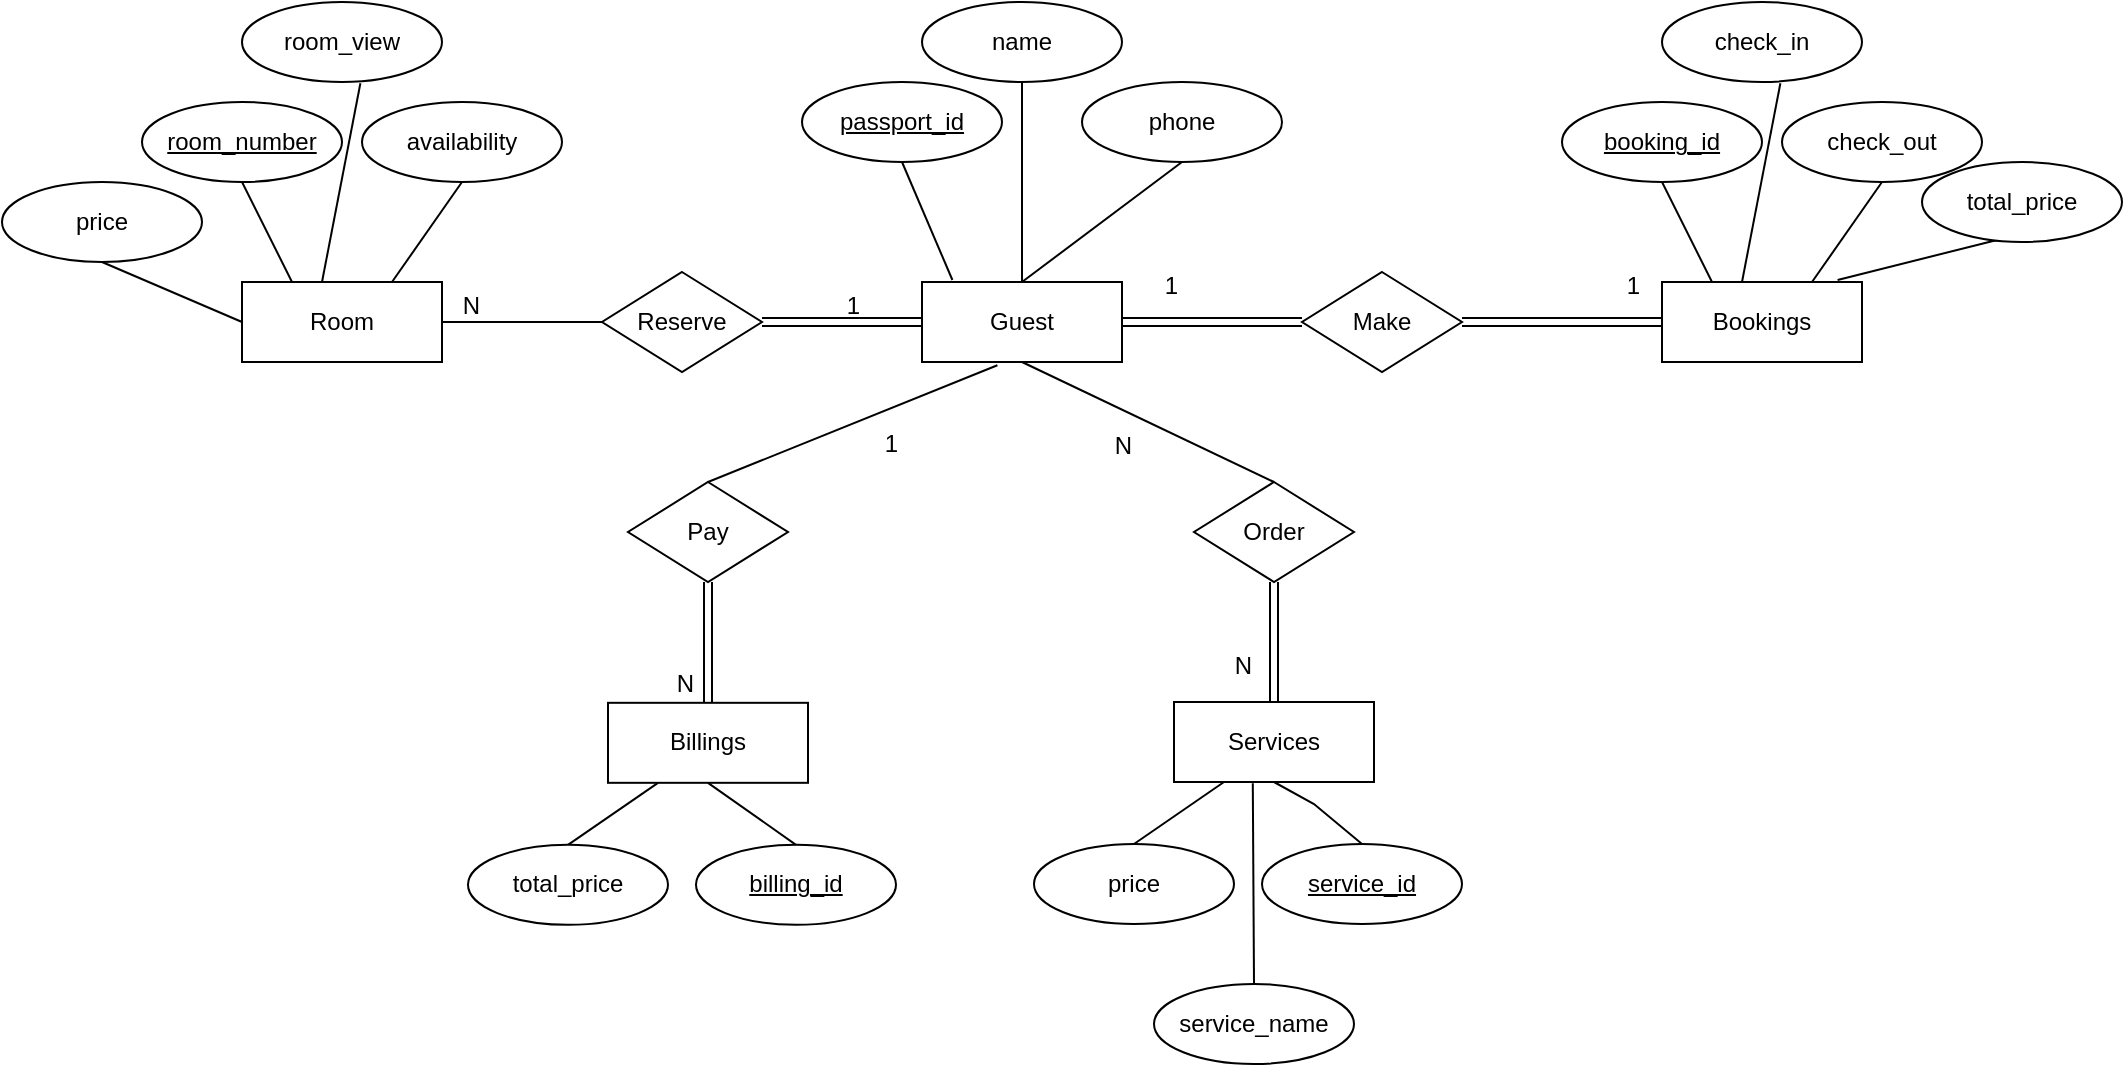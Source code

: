 <mxfile version="25.0.3">
  <diagram name="Page-1" id="LFTmVtG8ItkKG3ioh3ng">
    <mxGraphModel dx="2345" dy="709" grid="1" gridSize="10" guides="1" tooltips="1" connect="1" arrows="1" fold="1" page="1" pageScale="1" pageWidth="827" pageHeight="1169" math="0" shadow="0">
      <root>
        <mxCell id="0" />
        <mxCell id="1" parent="0" />
        <mxCell id="i1PZRHmyKHhRNwpCMiLn-33" value="Guest" style="whiteSpace=wrap;html=1;align=center;" vertex="1" parent="1">
          <mxGeometry x="390" y="160" width="100" height="40" as="geometry" />
        </mxCell>
        <mxCell id="i1PZRHmyKHhRNwpCMiLn-34" value="passport_id" style="ellipse;whiteSpace=wrap;html=1;align=center;fontStyle=4;" vertex="1" parent="1">
          <mxGeometry x="330" y="60" width="100" height="40" as="geometry" />
        </mxCell>
        <mxCell id="i1PZRHmyKHhRNwpCMiLn-36" value="" style="endArrow=none;html=1;rounded=0;exitX=0.5;exitY=1;exitDx=0;exitDy=0;entryX=0.5;entryY=0;entryDx=0;entryDy=0;" edge="1" parent="1" source="i1PZRHmyKHhRNwpCMiLn-37" target="i1PZRHmyKHhRNwpCMiLn-33">
          <mxGeometry width="50" height="50" relative="1" as="geometry">
            <mxPoint x="490" y="130" as="sourcePoint" />
            <mxPoint x="510" y="160" as="targetPoint" />
            <Array as="points" />
          </mxGeometry>
        </mxCell>
        <mxCell id="i1PZRHmyKHhRNwpCMiLn-35" value="" style="endArrow=none;html=1;rounded=0;exitX=0.5;exitY=1;exitDx=0;exitDy=0;entryX=0.152;entryY=-0.025;entryDx=0;entryDy=0;entryPerimeter=0;" edge="1" parent="1" source="i1PZRHmyKHhRNwpCMiLn-34" target="i1PZRHmyKHhRNwpCMiLn-33">
          <mxGeometry width="50" height="50" relative="1" as="geometry">
            <mxPoint x="390" y="110" as="sourcePoint" />
            <mxPoint x="490" y="290" as="targetPoint" />
          </mxGeometry>
        </mxCell>
        <mxCell id="i1PZRHmyKHhRNwpCMiLn-37" value="phone" style="ellipse;whiteSpace=wrap;html=1;align=center;" vertex="1" parent="1">
          <mxGeometry x="470" y="60" width="100" height="40" as="geometry" />
        </mxCell>
        <mxCell id="i1PZRHmyKHhRNwpCMiLn-38" value="name" style="ellipse;whiteSpace=wrap;html=1;align=center;" vertex="1" parent="1">
          <mxGeometry x="390" y="20" width="100" height="40" as="geometry" />
        </mxCell>
        <mxCell id="i1PZRHmyKHhRNwpCMiLn-39" value="" style="endArrow=none;html=1;rounded=0;exitX=0.5;exitY=1;exitDx=0;exitDy=0;entryX=0.5;entryY=0;entryDx=0;entryDy=0;" edge="1" parent="1" source="i1PZRHmyKHhRNwpCMiLn-38" target="i1PZRHmyKHhRNwpCMiLn-33">
          <mxGeometry width="50" height="50" relative="1" as="geometry">
            <mxPoint x="450" y="70" as="sourcePoint" />
            <mxPoint x="484" y="160" as="targetPoint" />
            <Array as="points" />
          </mxGeometry>
        </mxCell>
        <mxCell id="i1PZRHmyKHhRNwpCMiLn-41" value="Room" style="whiteSpace=wrap;html=1;align=center;" vertex="1" parent="1">
          <mxGeometry x="50" y="160" width="100" height="40" as="geometry" />
        </mxCell>
        <mxCell id="i1PZRHmyKHhRNwpCMiLn-42" value="room_number" style="ellipse;whiteSpace=wrap;html=1;align=center;fontStyle=4;" vertex="1" parent="1">
          <mxGeometry y="70" width="100" height="40" as="geometry" />
        </mxCell>
        <mxCell id="i1PZRHmyKHhRNwpCMiLn-43" value="availability" style="ellipse;whiteSpace=wrap;html=1;align=center;" vertex="1" parent="1">
          <mxGeometry x="110" y="70" width="100" height="40" as="geometry" />
        </mxCell>
        <mxCell id="i1PZRHmyKHhRNwpCMiLn-44" value="room_view" style="ellipse;whiteSpace=wrap;html=1;align=center;" vertex="1" parent="1">
          <mxGeometry x="50" y="20" width="100" height="40" as="geometry" />
        </mxCell>
        <mxCell id="i1PZRHmyKHhRNwpCMiLn-45" value="" style="endArrow=none;html=1;rounded=0;entryX=0.592;entryY=1.015;entryDx=0;entryDy=0;entryPerimeter=0;exitX=0.4;exitY=0;exitDx=0;exitDy=0;exitPerimeter=0;" edge="1" parent="1" source="i1PZRHmyKHhRNwpCMiLn-41" target="i1PZRHmyKHhRNwpCMiLn-44">
          <mxGeometry width="50" height="50" relative="1" as="geometry">
            <mxPoint x="100" y="290" as="sourcePoint" />
            <mxPoint x="150" y="240" as="targetPoint" />
          </mxGeometry>
        </mxCell>
        <mxCell id="i1PZRHmyKHhRNwpCMiLn-46" value="" style="endArrow=none;html=1;rounded=0;entryX=0.5;entryY=1;entryDx=0;entryDy=0;exitX=0.25;exitY=0;exitDx=0;exitDy=0;" edge="1" parent="1" source="i1PZRHmyKHhRNwpCMiLn-41" target="i1PZRHmyKHhRNwpCMiLn-42">
          <mxGeometry width="50" height="50" relative="1" as="geometry">
            <mxPoint x="80" y="150" as="sourcePoint" />
            <mxPoint x="64" y="114" as="targetPoint" />
          </mxGeometry>
        </mxCell>
        <mxCell id="i1PZRHmyKHhRNwpCMiLn-47" value="" style="endArrow=none;html=1;rounded=0;entryX=0.5;entryY=1;entryDx=0;entryDy=0;exitX=0.75;exitY=0;exitDx=0;exitDy=0;" edge="1" parent="1" source="i1PZRHmyKHhRNwpCMiLn-41" target="i1PZRHmyKHhRNwpCMiLn-43">
          <mxGeometry width="50" height="50" relative="1" as="geometry">
            <mxPoint x="140" y="150" as="sourcePoint" />
            <mxPoint x="190" y="100" as="targetPoint" />
          </mxGeometry>
        </mxCell>
        <mxCell id="i1PZRHmyKHhRNwpCMiLn-48" value="price" style="ellipse;whiteSpace=wrap;html=1;align=center;" vertex="1" parent="1">
          <mxGeometry x="-70" y="110" width="100" height="40" as="geometry" />
        </mxCell>
        <mxCell id="i1PZRHmyKHhRNwpCMiLn-49" value="" style="endArrow=none;html=1;rounded=0;exitX=0.5;exitY=1;exitDx=0;exitDy=0;entryX=0;entryY=0.5;entryDx=0;entryDy=0;" edge="1" parent="1" source="i1PZRHmyKHhRNwpCMiLn-48" target="i1PZRHmyKHhRNwpCMiLn-41">
          <mxGeometry width="50" height="50" relative="1" as="geometry">
            <mxPoint x="390" y="240" as="sourcePoint" />
            <mxPoint x="440" y="190" as="targetPoint" />
          </mxGeometry>
        </mxCell>
        <mxCell id="i1PZRHmyKHhRNwpCMiLn-50" value="Reserve" style="shape=rhombus;perimeter=rhombusPerimeter;whiteSpace=wrap;html=1;align=center;" vertex="1" parent="1">
          <mxGeometry x="230" y="155" width="80" height="50" as="geometry" />
        </mxCell>
        <mxCell id="i1PZRHmyKHhRNwpCMiLn-53" value="Bookings" style="whiteSpace=wrap;html=1;align=center;" vertex="1" parent="1">
          <mxGeometry x="760" y="160" width="100" height="40" as="geometry" />
        </mxCell>
        <mxCell id="i1PZRHmyKHhRNwpCMiLn-54" value="booking_id" style="ellipse;whiteSpace=wrap;html=1;align=center;fontStyle=4;" vertex="1" parent="1">
          <mxGeometry x="710" y="70" width="100" height="40" as="geometry" />
        </mxCell>
        <mxCell id="i1PZRHmyKHhRNwpCMiLn-55" value="check_out" style="ellipse;whiteSpace=wrap;html=1;align=center;" vertex="1" parent="1">
          <mxGeometry x="820" y="70" width="100" height="40" as="geometry" />
        </mxCell>
        <mxCell id="i1PZRHmyKHhRNwpCMiLn-56" value="check_in" style="ellipse;whiteSpace=wrap;html=1;align=center;" vertex="1" parent="1">
          <mxGeometry x="760" y="20" width="100" height="40" as="geometry" />
        </mxCell>
        <mxCell id="i1PZRHmyKHhRNwpCMiLn-57" value="" style="endArrow=none;html=1;rounded=0;entryX=0.592;entryY=1.015;entryDx=0;entryDy=0;entryPerimeter=0;exitX=0.4;exitY=0;exitDx=0;exitDy=0;exitPerimeter=0;" edge="1" parent="1" source="i1PZRHmyKHhRNwpCMiLn-53" target="i1PZRHmyKHhRNwpCMiLn-56">
          <mxGeometry width="50" height="50" relative="1" as="geometry">
            <mxPoint x="810" y="290" as="sourcePoint" />
            <mxPoint x="860" y="240" as="targetPoint" />
          </mxGeometry>
        </mxCell>
        <mxCell id="i1PZRHmyKHhRNwpCMiLn-58" value="" style="endArrow=none;html=1;rounded=0;entryX=0.5;entryY=1;entryDx=0;entryDy=0;exitX=0.25;exitY=0;exitDx=0;exitDy=0;" edge="1" parent="1" source="i1PZRHmyKHhRNwpCMiLn-53" target="i1PZRHmyKHhRNwpCMiLn-54">
          <mxGeometry width="50" height="50" relative="1" as="geometry">
            <mxPoint x="790" y="150" as="sourcePoint" />
            <mxPoint x="774" y="114" as="targetPoint" />
          </mxGeometry>
        </mxCell>
        <mxCell id="i1PZRHmyKHhRNwpCMiLn-59" value="" style="endArrow=none;html=1;rounded=0;entryX=0.5;entryY=1;entryDx=0;entryDy=0;exitX=0.75;exitY=0;exitDx=0;exitDy=0;" edge="1" parent="1" source="i1PZRHmyKHhRNwpCMiLn-53" target="i1PZRHmyKHhRNwpCMiLn-55">
          <mxGeometry width="50" height="50" relative="1" as="geometry">
            <mxPoint x="850" y="150" as="sourcePoint" />
            <mxPoint x="900" y="100" as="targetPoint" />
          </mxGeometry>
        </mxCell>
        <mxCell id="i1PZRHmyKHhRNwpCMiLn-62" value="" style="endArrow=none;html=1;rounded=0;exitX=0.43;exitY=0.94;exitDx=0;exitDy=0;exitPerimeter=0;entryX=0.878;entryY=-0.025;entryDx=0;entryDy=0;entryPerimeter=0;" edge="1" parent="1" source="i1PZRHmyKHhRNwpCMiLn-63" target="i1PZRHmyKHhRNwpCMiLn-53">
          <mxGeometry width="50" height="50" relative="1" as="geometry">
            <mxPoint x="920" y="170" as="sourcePoint" />
            <mxPoint x="900" y="160" as="targetPoint" />
          </mxGeometry>
        </mxCell>
        <mxCell id="i1PZRHmyKHhRNwpCMiLn-63" value="total_price" style="ellipse;whiteSpace=wrap;html=1;align=center;" vertex="1" parent="1">
          <mxGeometry x="890" y="100" width="100" height="40" as="geometry" />
        </mxCell>
        <mxCell id="i1PZRHmyKHhRNwpCMiLn-64" value="Make" style="shape=rhombus;perimeter=rhombusPerimeter;whiteSpace=wrap;html=1;align=center;" vertex="1" parent="1">
          <mxGeometry x="580" y="155" width="80" height="50" as="geometry" />
        </mxCell>
        <mxCell id="i1PZRHmyKHhRNwpCMiLn-69" value="Order" style="shape=rhombus;perimeter=rhombusPerimeter;whiteSpace=wrap;html=1;align=center;" vertex="1" parent="1">
          <mxGeometry x="526" y="260" width="80" height="50" as="geometry" />
        </mxCell>
        <mxCell id="i1PZRHmyKHhRNwpCMiLn-107" value="" style="edgeStyle=orthogonalEdgeStyle;shape=link;rounded=0;orthogonalLoop=1;jettySize=auto;html=1;" edge="1" parent="1" source="i1PZRHmyKHhRNwpCMiLn-72" target="i1PZRHmyKHhRNwpCMiLn-69">
          <mxGeometry relative="1" as="geometry" />
        </mxCell>
        <mxCell id="i1PZRHmyKHhRNwpCMiLn-72" value="Services" style="whiteSpace=wrap;html=1;align=center;" vertex="1" parent="1">
          <mxGeometry x="516" y="370" width="100" height="40" as="geometry" />
        </mxCell>
        <mxCell id="i1PZRHmyKHhRNwpCMiLn-73" value="service_id" style="ellipse;whiteSpace=wrap;html=1;align=center;fontStyle=4;" vertex="1" parent="1">
          <mxGeometry x="560" y="441" width="100" height="40" as="geometry" />
        </mxCell>
        <mxCell id="i1PZRHmyKHhRNwpCMiLn-75" value="" style="endArrow=none;html=1;rounded=0;entryX=0.5;entryY=0;entryDx=0;entryDy=0;exitX=0.5;exitY=1;exitDx=0;exitDy=0;" edge="1" parent="1" source="i1PZRHmyKHhRNwpCMiLn-72" target="i1PZRHmyKHhRNwpCMiLn-73">
          <mxGeometry width="50" height="50" relative="1" as="geometry">
            <mxPoint x="566" y="421" as="sourcePoint" />
            <mxPoint x="530" y="324" as="targetPoint" />
            <Array as="points">
              <mxPoint x="586" y="421" />
            </Array>
          </mxGeometry>
        </mxCell>
        <mxCell id="i1PZRHmyKHhRNwpCMiLn-77" value="" style="endArrow=none;html=1;rounded=0;exitX=0.5;exitY=0;exitDx=0;exitDy=0;entryX=0.25;entryY=1;entryDx=0;entryDy=0;" edge="1" parent="1" target="i1PZRHmyKHhRNwpCMiLn-72" source="i1PZRHmyKHhRNwpCMiLn-78">
          <mxGeometry width="50" height="50" relative="1" as="geometry">
            <mxPoint x="446" y="360" as="sourcePoint" />
            <mxPoint x="906" y="400" as="targetPoint" />
          </mxGeometry>
        </mxCell>
        <mxCell id="i1PZRHmyKHhRNwpCMiLn-78" value="price" style="ellipse;whiteSpace=wrap;html=1;align=center;" vertex="1" parent="1">
          <mxGeometry x="446" y="441" width="100" height="40" as="geometry" />
        </mxCell>
        <mxCell id="i1PZRHmyKHhRNwpCMiLn-79" value="service_name" style="ellipse;whiteSpace=wrap;html=1;align=center;" vertex="1" parent="1">
          <mxGeometry x="506" y="511" width="100" height="40" as="geometry" />
        </mxCell>
        <mxCell id="i1PZRHmyKHhRNwpCMiLn-80" value="" style="endArrow=none;html=1;rounded=0;entryX=0.5;entryY=0;entryDx=0;entryDy=0;exitX=0.394;exitY=1.015;exitDx=0;exitDy=0;exitPerimeter=0;" edge="1" parent="1" source="i1PZRHmyKHhRNwpCMiLn-72" target="i1PZRHmyKHhRNwpCMiLn-79">
          <mxGeometry width="50" height="50" relative="1" as="geometry">
            <mxPoint x="576" y="420" as="sourcePoint" />
            <mxPoint x="620" y="451" as="targetPoint" />
            <Array as="points" />
          </mxGeometry>
        </mxCell>
        <mxCell id="i1PZRHmyKHhRNwpCMiLn-82" value="Pay" style="shape=rhombus;perimeter=rhombusPerimeter;whiteSpace=wrap;html=1;align=center;" vertex="1" parent="1">
          <mxGeometry x="243" y="260" width="80" height="50" as="geometry" />
        </mxCell>
        <mxCell id="i1PZRHmyKHhRNwpCMiLn-83" value="Billings" style="whiteSpace=wrap;html=1;align=center;" vertex="1" parent="1">
          <mxGeometry x="233" y="370.41" width="100" height="40" as="geometry" />
        </mxCell>
        <mxCell id="i1PZRHmyKHhRNwpCMiLn-84" value="billing_id" style="ellipse;whiteSpace=wrap;html=1;align=center;fontStyle=4;" vertex="1" parent="1">
          <mxGeometry x="277" y="441.41" width="100" height="40" as="geometry" />
        </mxCell>
        <mxCell id="i1PZRHmyKHhRNwpCMiLn-85" value="" style="endArrow=none;html=1;rounded=0;entryX=0.5;entryY=0;entryDx=0;entryDy=0;exitX=0.5;exitY=1;exitDx=0;exitDy=0;" edge="1" parent="1" source="i1PZRHmyKHhRNwpCMiLn-83" target="i1PZRHmyKHhRNwpCMiLn-84">
          <mxGeometry width="50" height="50" relative="1" as="geometry">
            <mxPoint x="283" y="421.41" as="sourcePoint" />
            <mxPoint x="247" y="324.41" as="targetPoint" />
            <Array as="points" />
          </mxGeometry>
        </mxCell>
        <mxCell id="i1PZRHmyKHhRNwpCMiLn-86" value="" style="endArrow=none;html=1;rounded=0;exitX=0.5;exitY=0;exitDx=0;exitDy=0;entryX=0.25;entryY=1;entryDx=0;entryDy=0;" edge="1" parent="1" source="i1PZRHmyKHhRNwpCMiLn-87" target="i1PZRHmyKHhRNwpCMiLn-83">
          <mxGeometry width="50" height="50" relative="1" as="geometry">
            <mxPoint x="163" y="360.41" as="sourcePoint" />
            <mxPoint x="623" y="400.41" as="targetPoint" />
          </mxGeometry>
        </mxCell>
        <mxCell id="i1PZRHmyKHhRNwpCMiLn-87" value="total_price" style="ellipse;whiteSpace=wrap;html=1;align=center;" vertex="1" parent="1">
          <mxGeometry x="163" y="441.41" width="100" height="40" as="geometry" />
        </mxCell>
        <mxCell id="i1PZRHmyKHhRNwpCMiLn-93" value="" style="endArrow=none;html=1;rounded=0;exitX=0.5;exitY=0;exitDx=0;exitDy=0;entryX=0.377;entryY=1.04;entryDx=0;entryDy=0;entryPerimeter=0;" edge="1" parent="1" source="i1PZRHmyKHhRNwpCMiLn-82" target="i1PZRHmyKHhRNwpCMiLn-33">
          <mxGeometry relative="1" as="geometry">
            <mxPoint x="400" y="310" as="sourcePoint" />
            <mxPoint x="420" y="230" as="targetPoint" />
          </mxGeometry>
        </mxCell>
        <mxCell id="i1PZRHmyKHhRNwpCMiLn-94" value="1" style="resizable=0;html=1;whiteSpace=wrap;align=right;verticalAlign=bottom;" connectable="0" vertex="1" parent="i1PZRHmyKHhRNwpCMiLn-93">
          <mxGeometry x="1" relative="1" as="geometry">
            <mxPoint x="-48" y="48" as="offset" />
          </mxGeometry>
        </mxCell>
        <mxCell id="i1PZRHmyKHhRNwpCMiLn-95" value="" style="shape=link;html=1;rounded=0;exitX=0.5;exitY=1;exitDx=0;exitDy=0;entryX=0.5;entryY=0;entryDx=0;entryDy=0;" edge="1" parent="1" source="i1PZRHmyKHhRNwpCMiLn-82" target="i1PZRHmyKHhRNwpCMiLn-83">
          <mxGeometry relative="1" as="geometry">
            <mxPoint x="400" y="310" as="sourcePoint" />
            <mxPoint x="560" y="310" as="targetPoint" />
          </mxGeometry>
        </mxCell>
        <mxCell id="i1PZRHmyKHhRNwpCMiLn-96" value="N" style="resizable=0;html=1;whiteSpace=wrap;align=right;verticalAlign=bottom;" connectable="0" vertex="1" parent="i1PZRHmyKHhRNwpCMiLn-95">
          <mxGeometry x="1" relative="1" as="geometry">
            <mxPoint x="-6" y="-1" as="offset" />
          </mxGeometry>
        </mxCell>
        <mxCell id="i1PZRHmyKHhRNwpCMiLn-97" value="" style="endArrow=none;html=1;rounded=0;exitX=0;exitY=0.5;exitDx=0;exitDy=0;entryX=1;entryY=0.5;entryDx=0;entryDy=0;" edge="1" parent="1" source="i1PZRHmyKHhRNwpCMiLn-50" target="i1PZRHmyKHhRNwpCMiLn-41">
          <mxGeometry relative="1" as="geometry">
            <mxPoint x="400" y="310" as="sourcePoint" />
            <mxPoint x="510" y="310" as="targetPoint" />
          </mxGeometry>
        </mxCell>
        <mxCell id="i1PZRHmyKHhRNwpCMiLn-98" value="N" style="resizable=0;html=1;whiteSpace=wrap;align=right;verticalAlign=bottom;" connectable="0" vertex="1" parent="i1PZRHmyKHhRNwpCMiLn-97">
          <mxGeometry x="1" relative="1" as="geometry">
            <mxPoint x="20" as="offset" />
          </mxGeometry>
        </mxCell>
        <mxCell id="i1PZRHmyKHhRNwpCMiLn-99" value="" style="shape=link;html=1;rounded=0;exitX=1;exitY=0.5;exitDx=0;exitDy=0;entryX=0;entryY=0.5;entryDx=0;entryDy=0;" edge="1" parent="1" source="i1PZRHmyKHhRNwpCMiLn-50" target="i1PZRHmyKHhRNwpCMiLn-33">
          <mxGeometry relative="1" as="geometry">
            <mxPoint x="400" y="310" as="sourcePoint" />
            <mxPoint x="560" y="310" as="targetPoint" />
          </mxGeometry>
        </mxCell>
        <mxCell id="i1PZRHmyKHhRNwpCMiLn-100" value="1" style="resizable=0;html=1;whiteSpace=wrap;align=right;verticalAlign=bottom;" connectable="0" vertex="1" parent="i1PZRHmyKHhRNwpCMiLn-99">
          <mxGeometry x="1" relative="1" as="geometry">
            <mxPoint x="-30" as="offset" />
          </mxGeometry>
        </mxCell>
        <mxCell id="i1PZRHmyKHhRNwpCMiLn-101" value="" style="shape=link;html=1;rounded=0;exitX=1;exitY=0.5;exitDx=0;exitDy=0;entryX=0;entryY=0.5;entryDx=0;entryDy=0;" edge="1" parent="1" source="i1PZRHmyKHhRNwpCMiLn-33" target="i1PZRHmyKHhRNwpCMiLn-64">
          <mxGeometry relative="1" as="geometry">
            <mxPoint x="400" y="310" as="sourcePoint" />
            <mxPoint x="560" y="310" as="targetPoint" />
          </mxGeometry>
        </mxCell>
        <mxCell id="i1PZRHmyKHhRNwpCMiLn-102" value="1" style="resizable=0;html=1;whiteSpace=wrap;align=right;verticalAlign=bottom;" connectable="0" vertex="1" parent="i1PZRHmyKHhRNwpCMiLn-101">
          <mxGeometry x="1" relative="1" as="geometry">
            <mxPoint x="-61" y="-10" as="offset" />
          </mxGeometry>
        </mxCell>
        <mxCell id="i1PZRHmyKHhRNwpCMiLn-103" value="" style="shape=link;html=1;rounded=0;exitX=1;exitY=0.5;exitDx=0;exitDy=0;entryX=0;entryY=0.5;entryDx=0;entryDy=0;" edge="1" parent="1" source="i1PZRHmyKHhRNwpCMiLn-64" target="i1PZRHmyKHhRNwpCMiLn-53">
          <mxGeometry relative="1" as="geometry">
            <mxPoint x="400" y="310" as="sourcePoint" />
            <mxPoint x="560" y="310" as="targetPoint" />
          </mxGeometry>
        </mxCell>
        <mxCell id="i1PZRHmyKHhRNwpCMiLn-104" value="1" style="resizable=0;html=1;whiteSpace=wrap;align=right;verticalAlign=bottom;" connectable="0" vertex="1" parent="i1PZRHmyKHhRNwpCMiLn-103">
          <mxGeometry x="1" relative="1" as="geometry">
            <mxPoint x="-10" y="-10" as="offset" />
          </mxGeometry>
        </mxCell>
        <mxCell id="i1PZRHmyKHhRNwpCMiLn-105" value="" style="shape=link;html=1;rounded=0;entryX=0.5;entryY=0;entryDx=0;entryDy=0;exitX=0.5;exitY=1;exitDx=0;exitDy=0;" edge="1" parent="1" source="i1PZRHmyKHhRNwpCMiLn-69" target="i1PZRHmyKHhRNwpCMiLn-72">
          <mxGeometry relative="1" as="geometry">
            <mxPoint x="400" y="310" as="sourcePoint" />
            <mxPoint x="560" y="310" as="targetPoint" />
          </mxGeometry>
        </mxCell>
        <mxCell id="i1PZRHmyKHhRNwpCMiLn-106" value="N" style="resizable=0;html=1;whiteSpace=wrap;align=right;verticalAlign=bottom;" connectable="0" vertex="1" parent="i1PZRHmyKHhRNwpCMiLn-105">
          <mxGeometry x="1" relative="1" as="geometry">
            <mxPoint x="-10" y="-10" as="offset" />
          </mxGeometry>
        </mxCell>
        <mxCell id="i1PZRHmyKHhRNwpCMiLn-108" value="" style="endArrow=none;html=1;rounded=0;exitX=0.5;exitY=0;exitDx=0;exitDy=0;entryX=0.5;entryY=1;entryDx=0;entryDy=0;" edge="1" parent="1" source="i1PZRHmyKHhRNwpCMiLn-69" target="i1PZRHmyKHhRNwpCMiLn-33">
          <mxGeometry relative="1" as="geometry">
            <mxPoint x="400" y="310" as="sourcePoint" />
            <mxPoint x="457" y="204" as="targetPoint" />
          </mxGeometry>
        </mxCell>
        <mxCell id="i1PZRHmyKHhRNwpCMiLn-109" value="N" style="resizable=0;html=1;whiteSpace=wrap;align=right;verticalAlign=bottom;" connectable="0" vertex="1" parent="i1PZRHmyKHhRNwpCMiLn-108">
          <mxGeometry x="1" relative="1" as="geometry">
            <mxPoint x="56" y="50" as="offset" />
          </mxGeometry>
        </mxCell>
      </root>
    </mxGraphModel>
  </diagram>
</mxfile>
